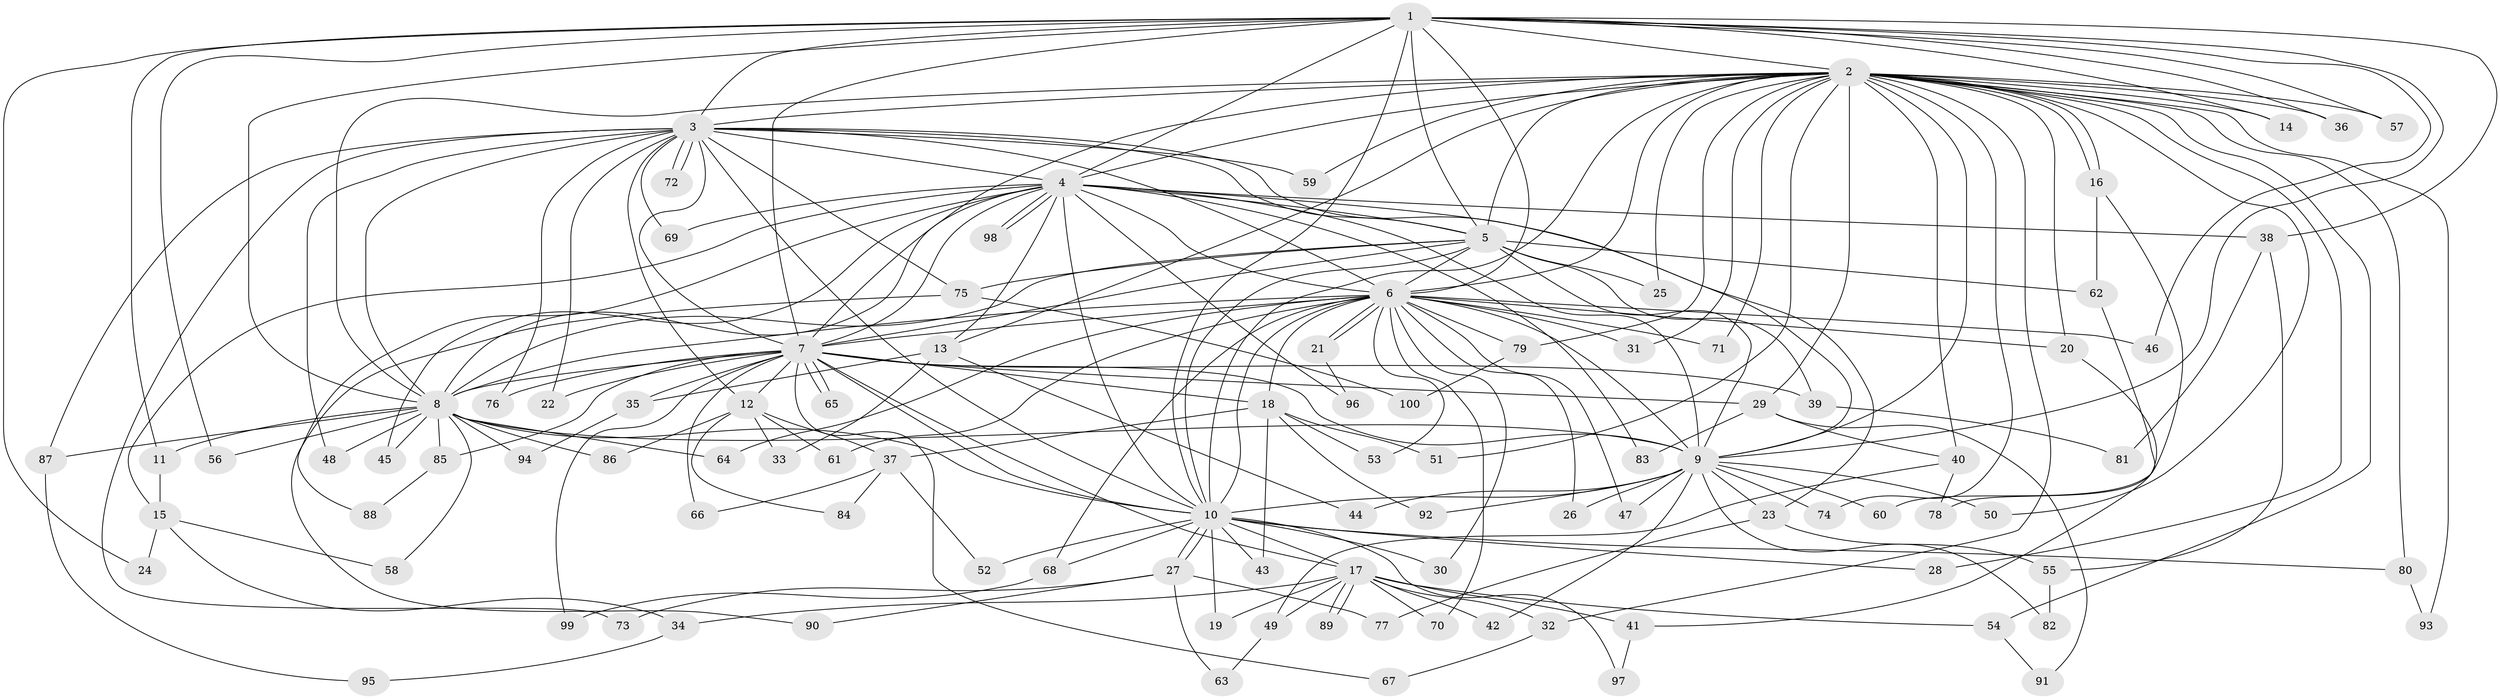 // Generated by graph-tools (version 1.1) at 2025/11/02/21/25 10:11:08]
// undirected, 100 vertices, 225 edges
graph export_dot {
graph [start="1"]
  node [color=gray90,style=filled];
  1;
  2;
  3;
  4;
  5;
  6;
  7;
  8;
  9;
  10;
  11;
  12;
  13;
  14;
  15;
  16;
  17;
  18;
  19;
  20;
  21;
  22;
  23;
  24;
  25;
  26;
  27;
  28;
  29;
  30;
  31;
  32;
  33;
  34;
  35;
  36;
  37;
  38;
  39;
  40;
  41;
  42;
  43;
  44;
  45;
  46;
  47;
  48;
  49;
  50;
  51;
  52;
  53;
  54;
  55;
  56;
  57;
  58;
  59;
  60;
  61;
  62;
  63;
  64;
  65;
  66;
  67;
  68;
  69;
  70;
  71;
  72;
  73;
  74;
  75;
  76;
  77;
  78;
  79;
  80;
  81;
  82;
  83;
  84;
  85;
  86;
  87;
  88;
  89;
  90;
  91;
  92;
  93;
  94;
  95;
  96;
  97;
  98;
  99;
  100;
  1 -- 2;
  1 -- 3;
  1 -- 4;
  1 -- 5;
  1 -- 6;
  1 -- 7;
  1 -- 8;
  1 -- 9;
  1 -- 10;
  1 -- 11;
  1 -- 14;
  1 -- 24;
  1 -- 36;
  1 -- 38;
  1 -- 46;
  1 -- 56;
  1 -- 57;
  2 -- 3;
  2 -- 4;
  2 -- 5;
  2 -- 6;
  2 -- 7;
  2 -- 8;
  2 -- 9;
  2 -- 10;
  2 -- 13;
  2 -- 14;
  2 -- 16;
  2 -- 16;
  2 -- 20;
  2 -- 25;
  2 -- 28;
  2 -- 29;
  2 -- 31;
  2 -- 32;
  2 -- 36;
  2 -- 40;
  2 -- 50;
  2 -- 51;
  2 -- 54;
  2 -- 57;
  2 -- 59;
  2 -- 71;
  2 -- 74;
  2 -- 79;
  2 -- 80;
  2 -- 93;
  3 -- 4;
  3 -- 5;
  3 -- 6;
  3 -- 7;
  3 -- 8;
  3 -- 9;
  3 -- 10;
  3 -- 12;
  3 -- 22;
  3 -- 48;
  3 -- 59;
  3 -- 69;
  3 -- 72;
  3 -- 72;
  3 -- 73;
  3 -- 75;
  3 -- 76;
  3 -- 87;
  4 -- 5;
  4 -- 6;
  4 -- 7;
  4 -- 8;
  4 -- 9;
  4 -- 10;
  4 -- 13;
  4 -- 15;
  4 -- 23;
  4 -- 38;
  4 -- 45;
  4 -- 69;
  4 -- 83;
  4 -- 88;
  4 -- 96;
  4 -- 98;
  4 -- 98;
  5 -- 6;
  5 -- 7;
  5 -- 8;
  5 -- 9;
  5 -- 10;
  5 -- 25;
  5 -- 39;
  5 -- 62;
  5 -- 75;
  6 -- 7;
  6 -- 8;
  6 -- 9;
  6 -- 10;
  6 -- 18;
  6 -- 20;
  6 -- 21;
  6 -- 21;
  6 -- 26;
  6 -- 30;
  6 -- 31;
  6 -- 46;
  6 -- 47;
  6 -- 53;
  6 -- 61;
  6 -- 64;
  6 -- 68;
  6 -- 70;
  6 -- 71;
  6 -- 79;
  7 -- 8;
  7 -- 9;
  7 -- 10;
  7 -- 12;
  7 -- 17;
  7 -- 18;
  7 -- 22;
  7 -- 29;
  7 -- 35;
  7 -- 39;
  7 -- 65;
  7 -- 65;
  7 -- 66;
  7 -- 67;
  7 -- 76;
  7 -- 85;
  7 -- 99;
  8 -- 9;
  8 -- 10;
  8 -- 11;
  8 -- 45;
  8 -- 48;
  8 -- 56;
  8 -- 58;
  8 -- 64;
  8 -- 85;
  8 -- 86;
  8 -- 87;
  8 -- 94;
  9 -- 10;
  9 -- 23;
  9 -- 26;
  9 -- 42;
  9 -- 44;
  9 -- 47;
  9 -- 50;
  9 -- 60;
  9 -- 74;
  9 -- 82;
  9 -- 92;
  10 -- 17;
  10 -- 19;
  10 -- 27;
  10 -- 27;
  10 -- 28;
  10 -- 30;
  10 -- 43;
  10 -- 52;
  10 -- 68;
  10 -- 80;
  10 -- 97;
  11 -- 15;
  12 -- 33;
  12 -- 37;
  12 -- 61;
  12 -- 84;
  12 -- 86;
  13 -- 33;
  13 -- 35;
  13 -- 44;
  15 -- 24;
  15 -- 34;
  15 -- 58;
  16 -- 60;
  16 -- 62;
  17 -- 19;
  17 -- 32;
  17 -- 34;
  17 -- 41;
  17 -- 42;
  17 -- 49;
  17 -- 54;
  17 -- 70;
  17 -- 89;
  17 -- 89;
  18 -- 37;
  18 -- 43;
  18 -- 51;
  18 -- 53;
  18 -- 92;
  20 -- 41;
  21 -- 96;
  23 -- 55;
  23 -- 77;
  27 -- 63;
  27 -- 73;
  27 -- 77;
  27 -- 90;
  29 -- 40;
  29 -- 83;
  29 -- 91;
  32 -- 67;
  34 -- 95;
  35 -- 94;
  37 -- 52;
  37 -- 66;
  37 -- 84;
  38 -- 55;
  38 -- 81;
  39 -- 81;
  40 -- 49;
  40 -- 78;
  41 -- 97;
  49 -- 63;
  54 -- 91;
  55 -- 82;
  62 -- 78;
  68 -- 99;
  75 -- 90;
  75 -- 100;
  79 -- 100;
  80 -- 93;
  85 -- 88;
  87 -- 95;
}
